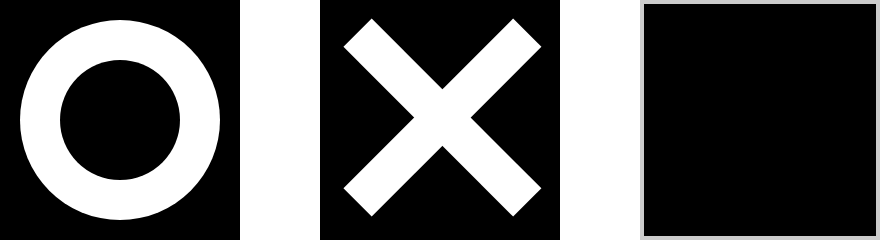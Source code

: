 <mxfile version="17.4.2" type="device"><diagram id="XhJrs_DZZcJG0PwJcU9H" name="Page-1"><mxGraphModel dx="488" dy="308" grid="1" gridSize="10" guides="1" tooltips="1" connect="1" arrows="1" fold="1" page="1" pageScale="1" pageWidth="1100" pageHeight="850" math="0" shadow="0"><root><mxCell id="0"/><mxCell id="1" parent="0"/><mxCell id="XhDwrXrgTt5UJmbR6_wa-1" value="" style="whiteSpace=wrap;html=1;aspect=fixed;strokeColor=none;fillColor=#000000;" parent="1" vertex="1"><mxGeometry x="80" y="200" width="120" height="120" as="geometry"/></mxCell><mxCell id="XhDwrXrgTt5UJmbR6_wa-2" value="" style="ellipse;whiteSpace=wrap;html=1;aspect=fixed;strokeColor=none;" parent="1" vertex="1"><mxGeometry x="90" y="210" width="100" height="100" as="geometry"/></mxCell><mxCell id="XhDwrXrgTt5UJmbR6_wa-3" value="" style="ellipse;whiteSpace=wrap;html=1;aspect=fixed;strokeColor=none;fillColor=#000000;" parent="1" vertex="1"><mxGeometry x="110" y="230" width="60" height="60" as="geometry"/></mxCell><mxCell id="XhDwrXrgTt5UJmbR6_wa-4" value="" style="whiteSpace=wrap;html=1;aspect=fixed;strokeColor=none;fillColor=#000000;" parent="1" vertex="1"><mxGeometry x="240" y="200" width="120" height="120" as="geometry"/></mxCell><mxCell id="XhDwrXrgTt5UJmbR6_wa-5" value="" style="rounded=0;whiteSpace=wrap;html=1;fillColor=#FFFFFF;strokeColor=none;rotation=45;" parent="1" vertex="1"><mxGeometry x="291.21" y="198.79" width="20" height="120" as="geometry"/></mxCell><mxCell id="XhDwrXrgTt5UJmbR6_wa-6" value="" style="rounded=0;whiteSpace=wrap;html=1;fillColor=#FFFFFF;strokeColor=none;rotation=-45;" parent="1" vertex="1"><mxGeometry x="291.21" y="198.79" width="20" height="120" as="geometry"/></mxCell><mxCell id="yM1JEOD2MDDbn_e5IX2H-1" value="" style="whiteSpace=wrap;html=1;aspect=fixed;strokeColor=none;fillColor=#CCCCCC;" vertex="1" parent="1"><mxGeometry x="400" y="200" width="120" height="120" as="geometry"/></mxCell><mxCell id="yM1JEOD2MDDbn_e5IX2H-2" value="" style="rounded=0;whiteSpace=wrap;html=1;strokeColor=none;fillColor=#000000;" vertex="1" parent="1"><mxGeometry x="402" y="202" width="116" height="116" as="geometry"/></mxCell></root></mxGraphModel></diagram></mxfile>